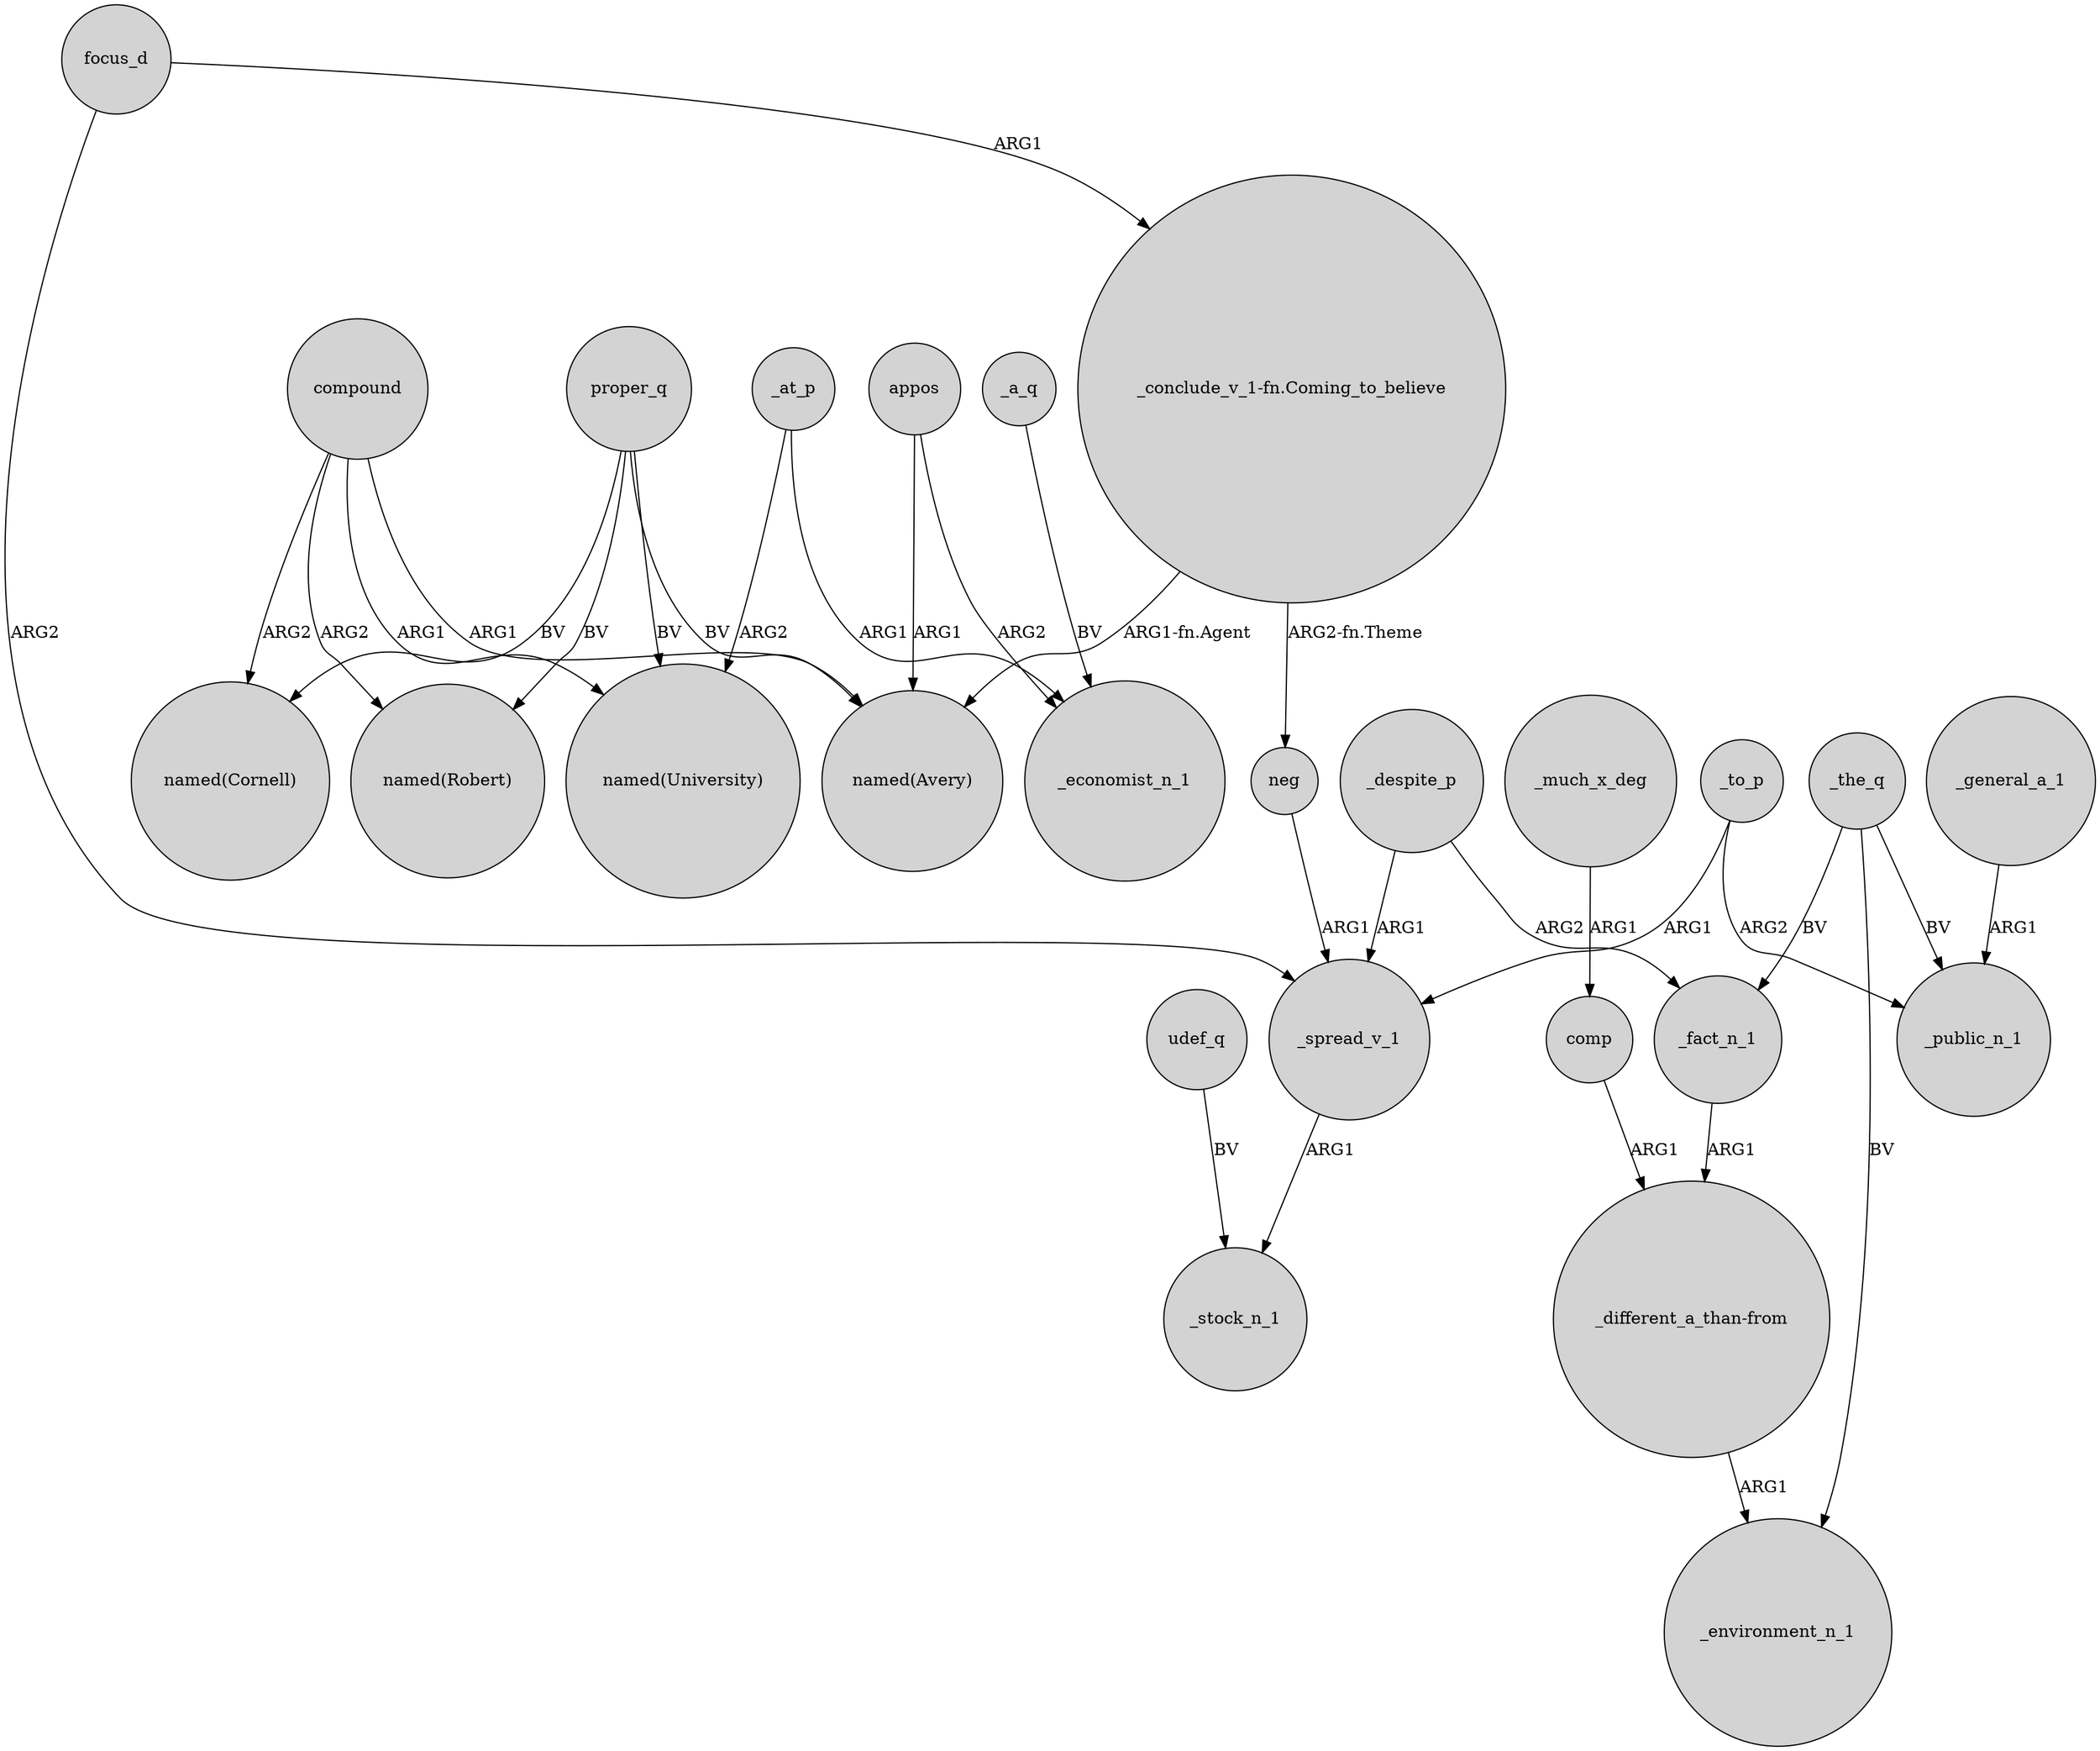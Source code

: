 digraph {
	node [shape=circle style=filled]
	focus_d -> "_conclude_v_1-fn.Coming_to_believe" [label=ARG1]
	_the_q -> _environment_n_1 [label=BV]
	compound -> "named(Avery)" [label=ARG1]
	_despite_p -> _fact_n_1 [label=ARG2]
	compound -> "named(University)" [label=ARG1]
	appos -> _economist_n_1 [label=ARG2]
	compound -> "named(Robert)" [label=ARG2]
	_a_q -> _economist_n_1 [label=BV]
	proper_q -> "named(Cornell)" [label=BV]
	"_different_a_than-from" -> _environment_n_1 [label=ARG1]
	_the_q -> _public_n_1 [label=BV]
	"_conclude_v_1-fn.Coming_to_believe" -> neg [label="ARG2-fn.Theme"]
	udef_q -> _stock_n_1 [label=BV]
	"_conclude_v_1-fn.Coming_to_believe" -> "named(Avery)" [label="ARG1-fn.Agent"]
	_at_p -> "named(University)" [label=ARG2]
	compound -> "named(Cornell)" [label=ARG2]
	_fact_n_1 -> "_different_a_than-from" [label=ARG1]
	proper_q -> "named(Robert)" [label=BV]
	_despite_p -> _spread_v_1 [label=ARG1]
	comp -> "_different_a_than-from" [label=ARG1]
	_general_a_1 -> _public_n_1 [label=ARG1]
	_at_p -> _economist_n_1 [label=ARG1]
	_the_q -> _fact_n_1 [label=BV]
	neg -> _spread_v_1 [label=ARG1]
	proper_q -> "named(Avery)" [label=BV]
	_spread_v_1 -> _stock_n_1 [label=ARG1]
	_much_x_deg -> comp [label=ARG1]
	_to_p -> _spread_v_1 [label=ARG1]
	_to_p -> _public_n_1 [label=ARG2]
	appos -> "named(Avery)" [label=ARG1]
	focus_d -> _spread_v_1 [label=ARG2]
	proper_q -> "named(University)" [label=BV]
}
